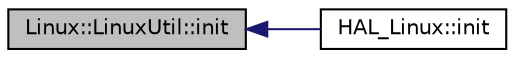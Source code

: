 digraph "Linux::LinuxUtil::init"
{
 // INTERACTIVE_SVG=YES
  edge [fontname="Helvetica",fontsize="10",labelfontname="Helvetica",labelfontsize="10"];
  node [fontname="Helvetica",fontsize="10",shape=record];
  rankdir="LR";
  Node1 [label="Linux::LinuxUtil::init",height=0.2,width=0.4,color="black", fillcolor="grey75", style="filled" fontcolor="black"];
  Node1 -> Node2 [dir="back",color="midnightblue",fontsize="10",style="solid",fontname="Helvetica"];
  Node2 [label="HAL_Linux::init",height=0.2,width=0.4,color="black", fillcolor="white", style="filled",URL="$classHAL__Linux.html#a4cd7be623bd42aaaa4253ec74b89ca38"];
}
